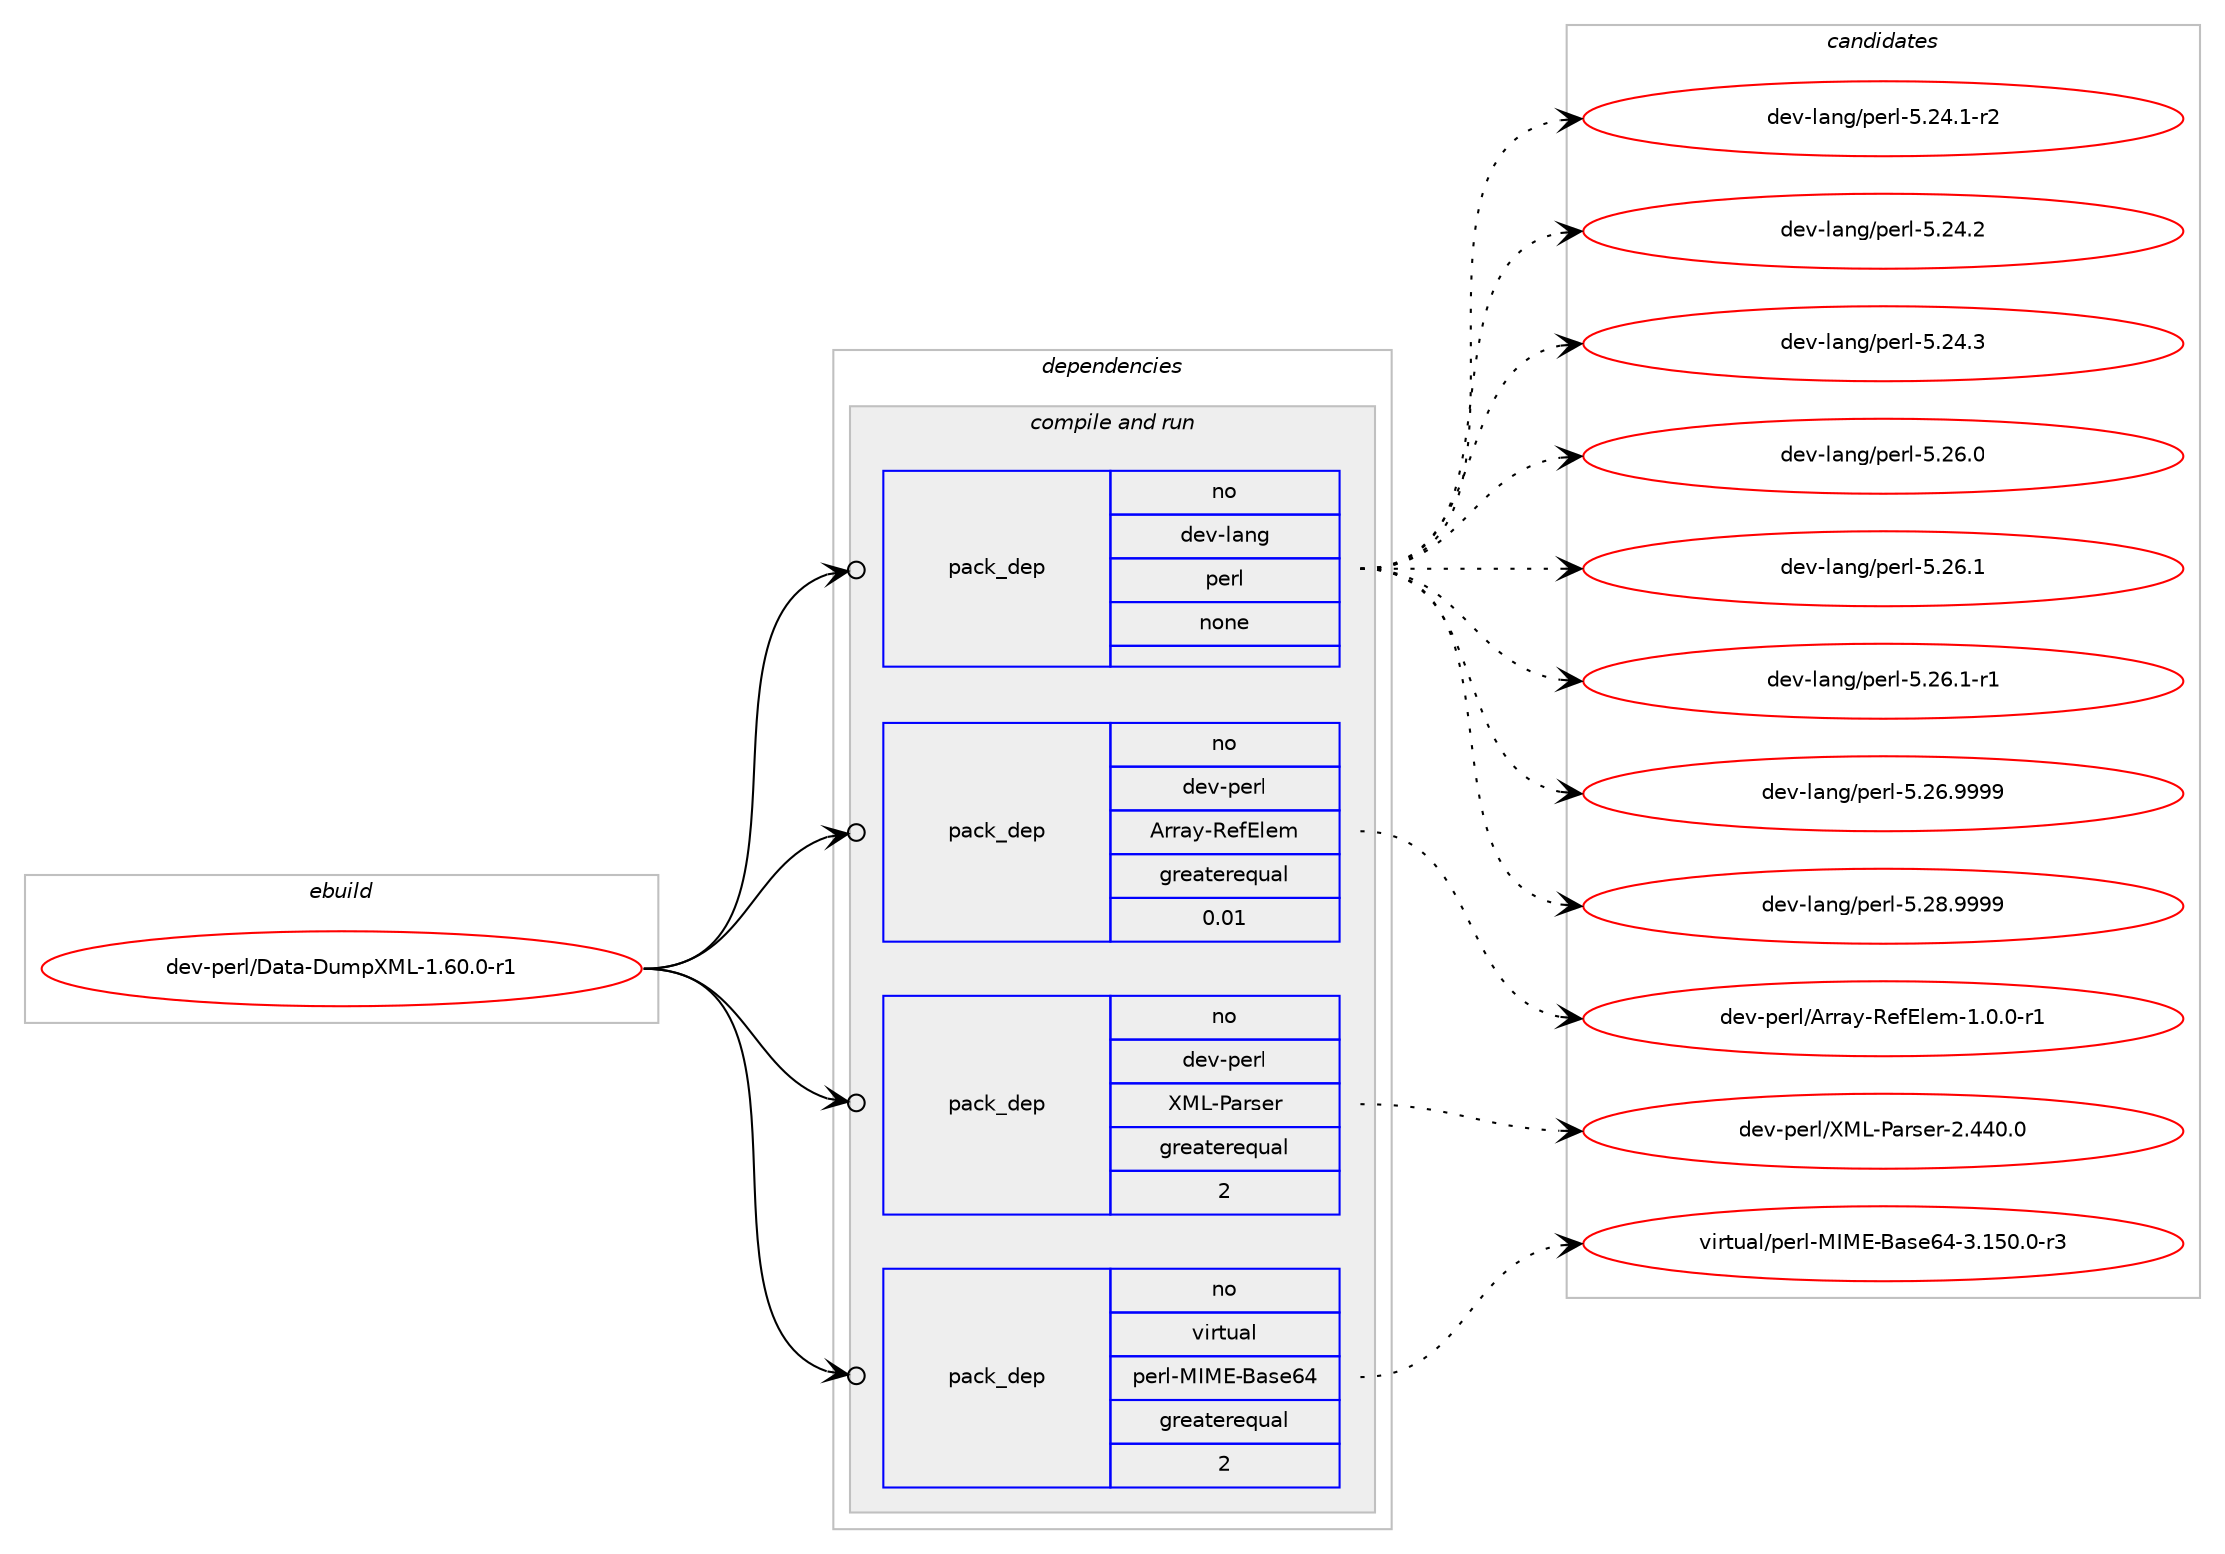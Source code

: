 digraph prolog {

# *************
# Graph options
# *************

newrank=true;
concentrate=true;
compound=true;
graph [rankdir=LR,fontname=Helvetica,fontsize=10,ranksep=1.5];#, ranksep=2.5, nodesep=0.2];
edge  [arrowhead=vee];
node  [fontname=Helvetica,fontsize=10];

# **********
# The ebuild
# **********

subgraph cluster_leftcol {
color=gray;
rank=same;
label=<<i>ebuild</i>>;
id [label="dev-perl/Data-DumpXML-1.60.0-r1", color=red, width=4, href="../dev-perl/Data-DumpXML-1.60.0-r1.svg"];
}

# ****************
# The dependencies
# ****************

subgraph cluster_midcol {
color=gray;
label=<<i>dependencies</i>>;
subgraph cluster_compile {
fillcolor="#eeeeee";
style=filled;
label=<<i>compile</i>>;
}
subgraph cluster_compileandrun {
fillcolor="#eeeeee";
style=filled;
label=<<i>compile and run</i>>;
subgraph pack96904 {
dependency127555 [label=<<TABLE BORDER="0" CELLBORDER="1" CELLSPACING="0" CELLPADDING="4" WIDTH="220"><TR><TD ROWSPAN="6" CELLPADDING="30">pack_dep</TD></TR><TR><TD WIDTH="110">no</TD></TR><TR><TD>dev-lang</TD></TR><TR><TD>perl</TD></TR><TR><TD>none</TD></TR><TR><TD></TD></TR></TABLE>>, shape=none, color=blue];
}
id:e -> dependency127555:w [weight=20,style="solid",arrowhead="odotvee"];
subgraph pack96905 {
dependency127556 [label=<<TABLE BORDER="0" CELLBORDER="1" CELLSPACING="0" CELLPADDING="4" WIDTH="220"><TR><TD ROWSPAN="6" CELLPADDING="30">pack_dep</TD></TR><TR><TD WIDTH="110">no</TD></TR><TR><TD>dev-perl</TD></TR><TR><TD>Array-RefElem</TD></TR><TR><TD>greaterequal</TD></TR><TR><TD>0.01</TD></TR></TABLE>>, shape=none, color=blue];
}
id:e -> dependency127556:w [weight=20,style="solid",arrowhead="odotvee"];
subgraph pack96906 {
dependency127557 [label=<<TABLE BORDER="0" CELLBORDER="1" CELLSPACING="0" CELLPADDING="4" WIDTH="220"><TR><TD ROWSPAN="6" CELLPADDING="30">pack_dep</TD></TR><TR><TD WIDTH="110">no</TD></TR><TR><TD>dev-perl</TD></TR><TR><TD>XML-Parser</TD></TR><TR><TD>greaterequal</TD></TR><TR><TD>2</TD></TR></TABLE>>, shape=none, color=blue];
}
id:e -> dependency127557:w [weight=20,style="solid",arrowhead="odotvee"];
subgraph pack96907 {
dependency127558 [label=<<TABLE BORDER="0" CELLBORDER="1" CELLSPACING="0" CELLPADDING="4" WIDTH="220"><TR><TD ROWSPAN="6" CELLPADDING="30">pack_dep</TD></TR><TR><TD WIDTH="110">no</TD></TR><TR><TD>virtual</TD></TR><TR><TD>perl-MIME-Base64</TD></TR><TR><TD>greaterequal</TD></TR><TR><TD>2</TD></TR></TABLE>>, shape=none, color=blue];
}
id:e -> dependency127558:w [weight=20,style="solid",arrowhead="odotvee"];
}
subgraph cluster_run {
fillcolor="#eeeeee";
style=filled;
label=<<i>run</i>>;
}
}

# **************
# The candidates
# **************

subgraph cluster_choices {
rank=same;
color=gray;
label=<<i>candidates</i>>;

subgraph choice96904 {
color=black;
nodesep=1;
choice100101118451089711010347112101114108455346505246494511450 [label="dev-lang/perl-5.24.1-r2", color=red, width=4,href="../dev-lang/perl-5.24.1-r2.svg"];
choice10010111845108971101034711210111410845534650524650 [label="dev-lang/perl-5.24.2", color=red, width=4,href="../dev-lang/perl-5.24.2.svg"];
choice10010111845108971101034711210111410845534650524651 [label="dev-lang/perl-5.24.3", color=red, width=4,href="../dev-lang/perl-5.24.3.svg"];
choice10010111845108971101034711210111410845534650544648 [label="dev-lang/perl-5.26.0", color=red, width=4,href="../dev-lang/perl-5.26.0.svg"];
choice10010111845108971101034711210111410845534650544649 [label="dev-lang/perl-5.26.1", color=red, width=4,href="../dev-lang/perl-5.26.1.svg"];
choice100101118451089711010347112101114108455346505446494511449 [label="dev-lang/perl-5.26.1-r1", color=red, width=4,href="../dev-lang/perl-5.26.1-r1.svg"];
choice10010111845108971101034711210111410845534650544657575757 [label="dev-lang/perl-5.26.9999", color=red, width=4,href="../dev-lang/perl-5.26.9999.svg"];
choice10010111845108971101034711210111410845534650564657575757 [label="dev-lang/perl-5.28.9999", color=red, width=4,href="../dev-lang/perl-5.28.9999.svg"];
dependency127555:e -> choice100101118451089711010347112101114108455346505246494511450:w [style=dotted,weight="100"];
dependency127555:e -> choice10010111845108971101034711210111410845534650524650:w [style=dotted,weight="100"];
dependency127555:e -> choice10010111845108971101034711210111410845534650524651:w [style=dotted,weight="100"];
dependency127555:e -> choice10010111845108971101034711210111410845534650544648:w [style=dotted,weight="100"];
dependency127555:e -> choice10010111845108971101034711210111410845534650544649:w [style=dotted,weight="100"];
dependency127555:e -> choice100101118451089711010347112101114108455346505446494511449:w [style=dotted,weight="100"];
dependency127555:e -> choice10010111845108971101034711210111410845534650544657575757:w [style=dotted,weight="100"];
dependency127555:e -> choice10010111845108971101034711210111410845534650564657575757:w [style=dotted,weight="100"];
}
subgraph choice96905 {
color=black;
nodesep=1;
choice100101118451121011141084765114114971214582101102691081011094549464846484511449 [label="dev-perl/Array-RefElem-1.0.0-r1", color=red, width=4,href="../dev-perl/Array-RefElem-1.0.0-r1.svg"];
dependency127556:e -> choice100101118451121011141084765114114971214582101102691081011094549464846484511449:w [style=dotted,weight="100"];
}
subgraph choice96906 {
color=black;
nodesep=1;
choice10010111845112101114108478877764580971141151011144550465252484648 [label="dev-perl/XML-Parser-2.440.0", color=red, width=4,href="../dev-perl/XML-Parser-2.440.0.svg"];
dependency127557:e -> choice10010111845112101114108478877764580971141151011144550465252484648:w [style=dotted,weight="100"];
}
subgraph choice96907 {
color=black;
nodesep=1;
choice11810511411611797108471121011141084577737769456697115101545245514649534846484511451 [label="virtual/perl-MIME-Base64-3.150.0-r3", color=red, width=4,href="../virtual/perl-MIME-Base64-3.150.0-r3.svg"];
dependency127558:e -> choice11810511411611797108471121011141084577737769456697115101545245514649534846484511451:w [style=dotted,weight="100"];
}
}

}
